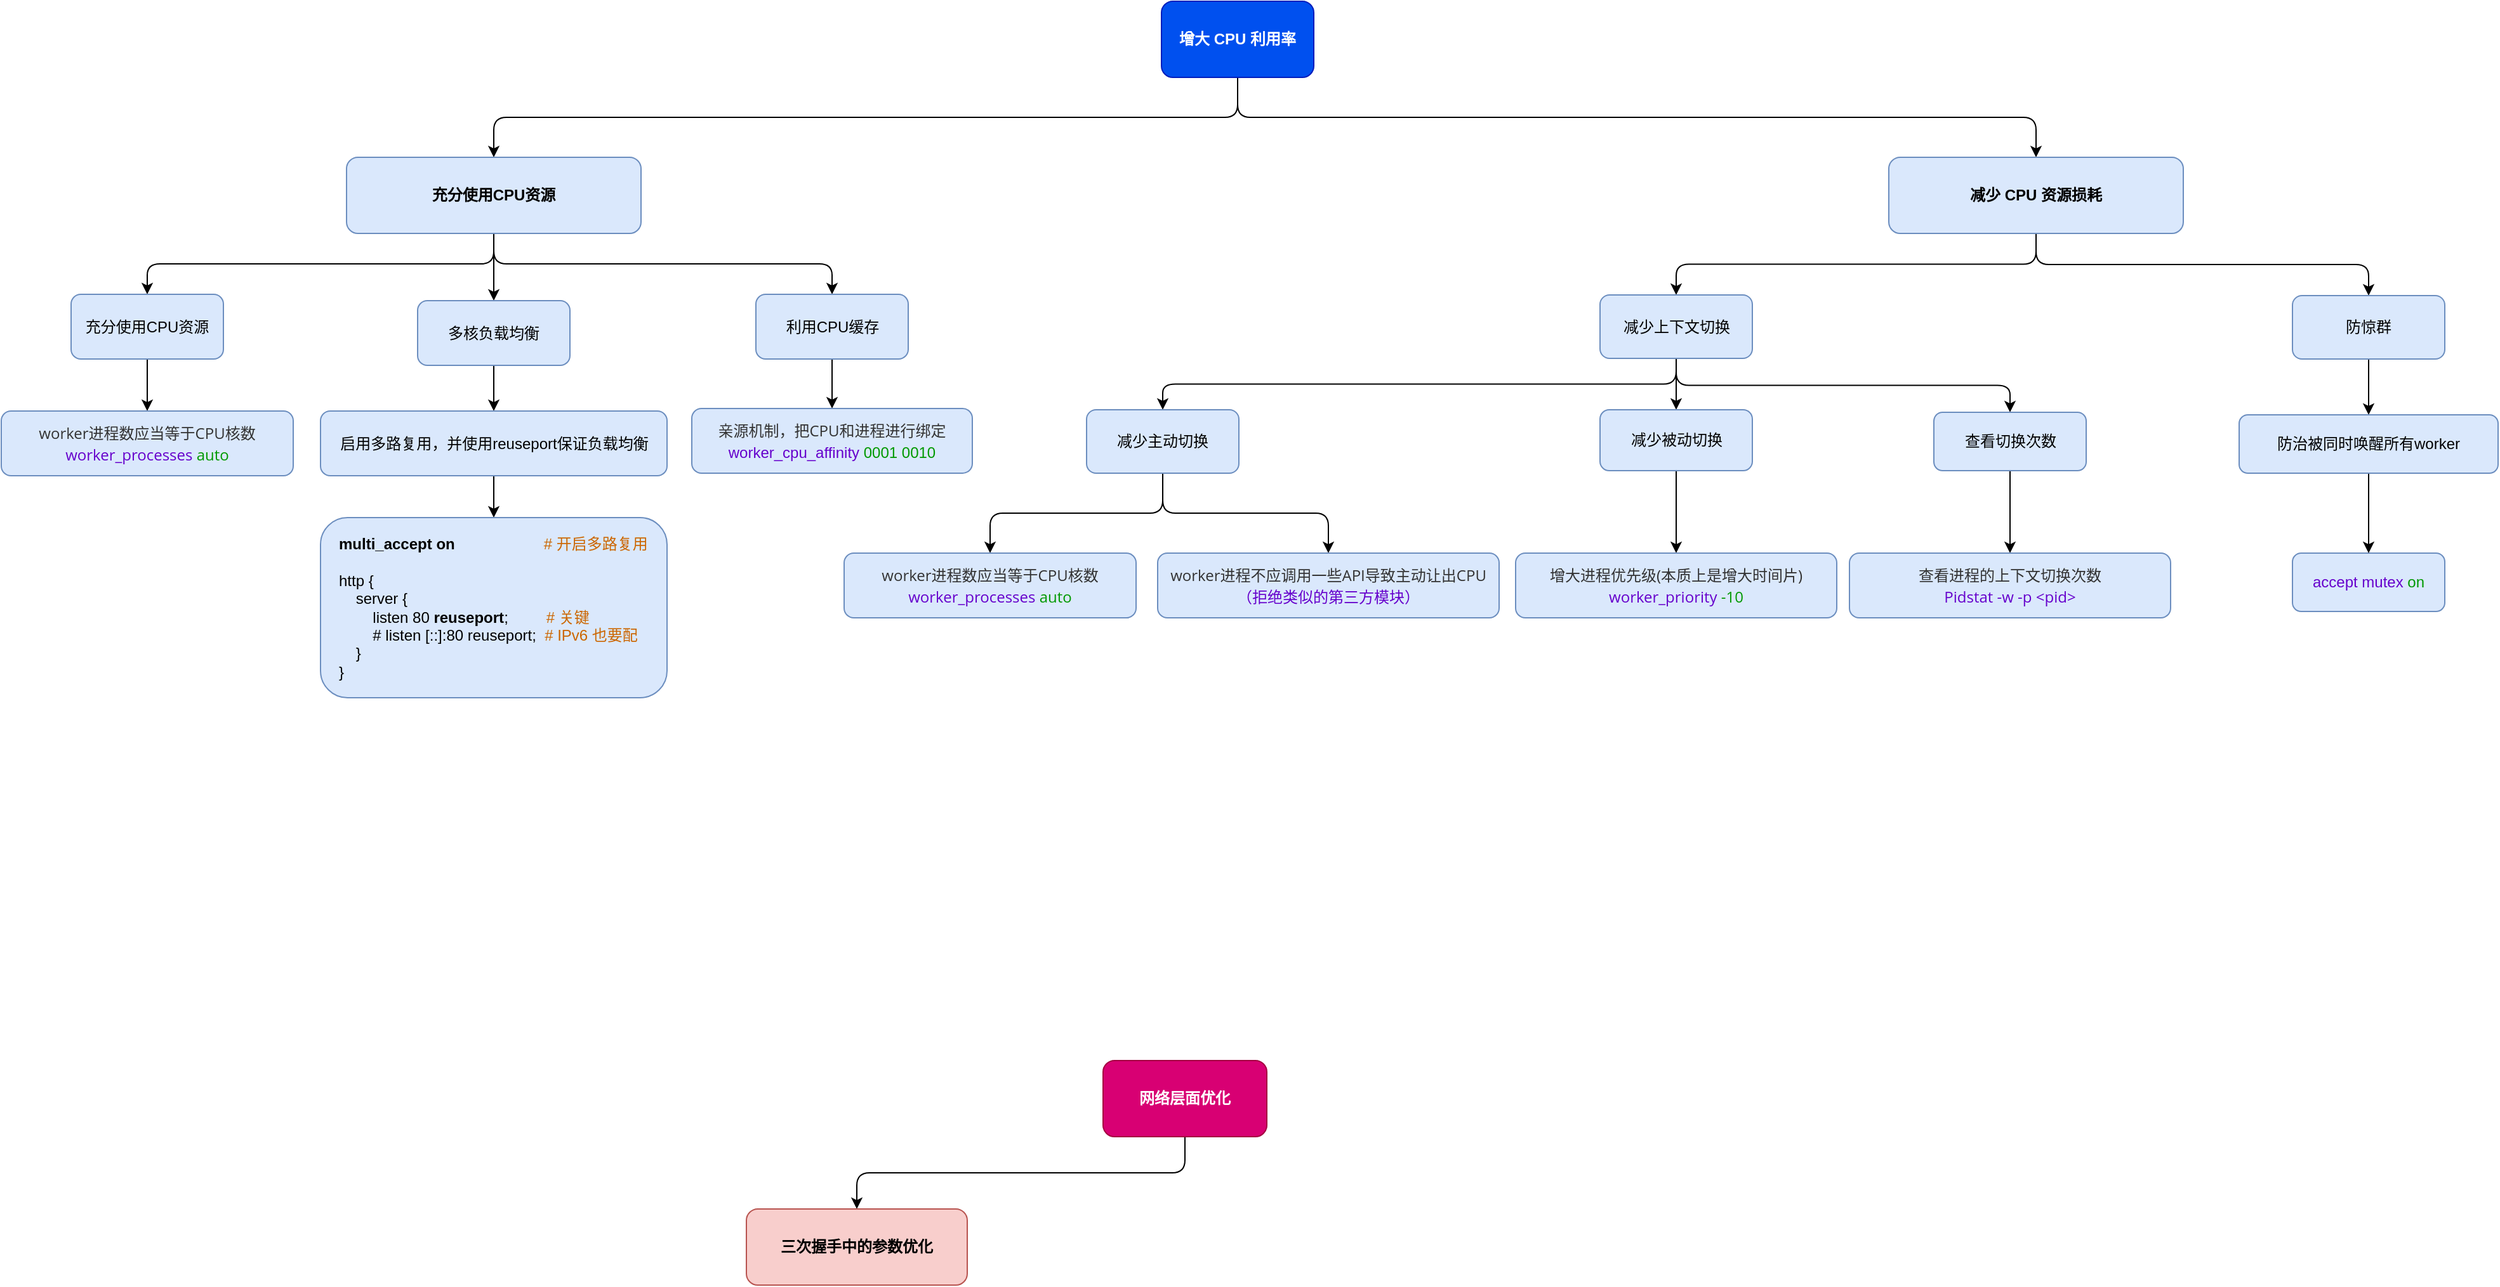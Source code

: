 <mxfile version="24.2.5" type="device">
  <diagram name="第 1 页" id="2fdxpdfWmJtgKMFPQG-g">
    <mxGraphModel dx="1332" dy="2198" grid="0" gridSize="10" guides="1" tooltips="1" connect="1" arrows="1" fold="1" page="0" pageScale="1" pageWidth="827" pageHeight="1169" math="0" shadow="0">
      <root>
        <mxCell id="0" />
        <mxCell id="1" parent="0" />
        <mxCell id="4s8HwlQ_kGbb7kiYkFLs-62" value="" style="group" vertex="1" connectable="0" parent="1">
          <mxGeometry x="-184" y="-724" width="1967" height="540" as="geometry" />
        </mxCell>
        <mxCell id="4s8HwlQ_kGbb7kiYkFLs-13" style="edgeStyle=orthogonalEdgeStyle;curved=0;rounded=1;orthogonalLoop=1;jettySize=auto;html=1;exitX=0.5;exitY=1;exitDx=0;exitDy=0;entryX=0.5;entryY=0;entryDx=0;entryDy=0;strokeColor=default;align=center;verticalAlign=middle;fontFamily=Helvetica;fontSize=11;fontColor=default;labelBackgroundColor=default;endArrow=classic;" edge="1" parent="4s8HwlQ_kGbb7kiYkFLs-62" source="4s8HwlQ_kGbb7kiYkFLs-1" target="4s8HwlQ_kGbb7kiYkFLs-2">
          <mxGeometry relative="1" as="geometry" />
        </mxCell>
        <mxCell id="4s8HwlQ_kGbb7kiYkFLs-14" style="edgeStyle=orthogonalEdgeStyle;curved=0;rounded=1;orthogonalLoop=1;jettySize=auto;html=1;exitX=0.5;exitY=1;exitDx=0;exitDy=0;entryX=0.5;entryY=0;entryDx=0;entryDy=0;strokeColor=default;align=center;verticalAlign=middle;fontFamily=Helvetica;fontSize=11;fontColor=default;labelBackgroundColor=default;endArrow=classic;" edge="1" parent="4s8HwlQ_kGbb7kiYkFLs-62" source="4s8HwlQ_kGbb7kiYkFLs-1" target="4s8HwlQ_kGbb7kiYkFLs-3">
          <mxGeometry relative="1" as="geometry" />
        </mxCell>
        <mxCell id="4s8HwlQ_kGbb7kiYkFLs-1" value="增大 CPU 利用率" style="rounded=1;whiteSpace=wrap;html=1;fillColor=#0050ef;strokeColor=#001DBC;fontStyle=1;fontColor=#ffffff;" vertex="1" parent="4s8HwlQ_kGbb7kiYkFLs-62">
          <mxGeometry x="914" y="-9" width="120" height="60" as="geometry" />
        </mxCell>
        <mxCell id="4s8HwlQ_kGbb7kiYkFLs-18" style="edgeStyle=orthogonalEdgeStyle;curved=0;rounded=1;orthogonalLoop=1;jettySize=auto;html=1;exitX=0.5;exitY=1;exitDx=0;exitDy=0;entryX=0.5;entryY=0;entryDx=0;entryDy=0;strokeColor=default;align=center;verticalAlign=middle;fontFamily=Helvetica;fontSize=11;fontColor=default;labelBackgroundColor=default;endArrow=classic;" edge="1" parent="4s8HwlQ_kGbb7kiYkFLs-62" source="4s8HwlQ_kGbb7kiYkFLs-2" target="4s8HwlQ_kGbb7kiYkFLs-15">
          <mxGeometry relative="1" as="geometry" />
        </mxCell>
        <mxCell id="4s8HwlQ_kGbb7kiYkFLs-19" style="edgeStyle=orthogonalEdgeStyle;curved=0;rounded=1;orthogonalLoop=1;jettySize=auto;html=1;exitX=0.5;exitY=1;exitDx=0;exitDy=0;entryX=0.5;entryY=0;entryDx=0;entryDy=0;strokeColor=default;align=center;verticalAlign=middle;fontFamily=Helvetica;fontSize=11;fontColor=default;labelBackgroundColor=default;endArrow=classic;" edge="1" parent="4s8HwlQ_kGbb7kiYkFLs-62" source="4s8HwlQ_kGbb7kiYkFLs-2" target="4s8HwlQ_kGbb7kiYkFLs-16">
          <mxGeometry relative="1" as="geometry" />
        </mxCell>
        <mxCell id="4s8HwlQ_kGbb7kiYkFLs-28" style="edgeStyle=orthogonalEdgeStyle;curved=0;rounded=1;orthogonalLoop=1;jettySize=auto;html=1;exitX=0.5;exitY=1;exitDx=0;exitDy=0;strokeColor=default;align=center;verticalAlign=middle;fontFamily=Helvetica;fontSize=11;fontColor=default;labelBackgroundColor=default;endArrow=classic;" edge="1" parent="4s8HwlQ_kGbb7kiYkFLs-62" source="4s8HwlQ_kGbb7kiYkFLs-2" target="4s8HwlQ_kGbb7kiYkFLs-27">
          <mxGeometry relative="1" as="geometry" />
        </mxCell>
        <mxCell id="4s8HwlQ_kGbb7kiYkFLs-2" value="&lt;b&gt;充分使用CPU资源&lt;/b&gt;" style="rounded=1;whiteSpace=wrap;html=1;fillColor=#dae8fc;strokeColor=#6c8ebf;" vertex="1" parent="4s8HwlQ_kGbb7kiYkFLs-62">
          <mxGeometry x="272" y="114" width="232" height="60" as="geometry" />
        </mxCell>
        <mxCell id="4s8HwlQ_kGbb7kiYkFLs-8" style="edgeStyle=orthogonalEdgeStyle;rounded=1;orthogonalLoop=1;jettySize=auto;html=1;exitX=0.5;exitY=1;exitDx=0;exitDy=0;entryX=0.5;entryY=0;entryDx=0;entryDy=0;curved=0;" edge="1" parent="4s8HwlQ_kGbb7kiYkFLs-62" source="4s8HwlQ_kGbb7kiYkFLs-3" target="4s8HwlQ_kGbb7kiYkFLs-4">
          <mxGeometry relative="1" as="geometry" />
        </mxCell>
        <mxCell id="4s8HwlQ_kGbb7kiYkFLs-26" style="edgeStyle=orthogonalEdgeStyle;curved=0;rounded=1;orthogonalLoop=1;jettySize=auto;html=1;exitX=0.5;exitY=1;exitDx=0;exitDy=0;entryX=0.5;entryY=0;entryDx=0;entryDy=0;strokeColor=default;align=center;verticalAlign=middle;fontFamily=Helvetica;fontSize=11;fontColor=default;labelBackgroundColor=default;endArrow=classic;" edge="1" parent="4s8HwlQ_kGbb7kiYkFLs-62" source="4s8HwlQ_kGbb7kiYkFLs-3" target="4s8HwlQ_kGbb7kiYkFLs-25">
          <mxGeometry relative="1" as="geometry" />
        </mxCell>
        <mxCell id="4s8HwlQ_kGbb7kiYkFLs-3" value="&lt;b&gt;减少 CPU 资源损耗&lt;/b&gt;" style="rounded=1;whiteSpace=wrap;html=1;fillColor=#dae8fc;strokeColor=#6c8ebf;" vertex="1" parent="4s8HwlQ_kGbb7kiYkFLs-62">
          <mxGeometry x="1487" y="114" width="232" height="60" as="geometry" />
        </mxCell>
        <mxCell id="4s8HwlQ_kGbb7kiYkFLs-52" style="edgeStyle=orthogonalEdgeStyle;curved=0;rounded=1;orthogonalLoop=1;jettySize=auto;html=1;exitX=0.5;exitY=1;exitDx=0;exitDy=0;entryX=0.5;entryY=0;entryDx=0;entryDy=0;strokeColor=default;align=center;verticalAlign=middle;fontFamily=Helvetica;fontSize=11;fontColor=default;labelBackgroundColor=default;endArrow=classic;" edge="1" parent="4s8HwlQ_kGbb7kiYkFLs-62" source="4s8HwlQ_kGbb7kiYkFLs-4" target="4s8HwlQ_kGbb7kiYkFLs-5">
          <mxGeometry relative="1" as="geometry" />
        </mxCell>
        <mxCell id="4s8HwlQ_kGbb7kiYkFLs-54" style="edgeStyle=orthogonalEdgeStyle;curved=0;rounded=1;orthogonalLoop=1;jettySize=auto;html=1;exitX=0.5;exitY=1;exitDx=0;exitDy=0;entryX=0.5;entryY=0;entryDx=0;entryDy=0;strokeColor=default;align=center;verticalAlign=middle;fontFamily=Helvetica;fontSize=11;fontColor=default;labelBackgroundColor=default;endArrow=classic;" edge="1" parent="4s8HwlQ_kGbb7kiYkFLs-62" source="4s8HwlQ_kGbb7kiYkFLs-4" target="4s8HwlQ_kGbb7kiYkFLs-6">
          <mxGeometry relative="1" as="geometry" />
        </mxCell>
        <mxCell id="4s8HwlQ_kGbb7kiYkFLs-57" style="edgeStyle=orthogonalEdgeStyle;curved=0;rounded=1;orthogonalLoop=1;jettySize=auto;html=1;exitX=0.5;exitY=1;exitDx=0;exitDy=0;entryX=0.5;entryY=0;entryDx=0;entryDy=0;strokeColor=default;align=center;verticalAlign=middle;fontFamily=Helvetica;fontSize=11;fontColor=default;labelBackgroundColor=default;endArrow=classic;" edge="1" parent="4s8HwlQ_kGbb7kiYkFLs-62" source="4s8HwlQ_kGbb7kiYkFLs-4" target="4s8HwlQ_kGbb7kiYkFLs-7">
          <mxGeometry relative="1" as="geometry" />
        </mxCell>
        <mxCell id="4s8HwlQ_kGbb7kiYkFLs-4" value="减少上下文切换" style="rounded=1;whiteSpace=wrap;html=1;fillColor=#dae8fc;strokeColor=#6c8ebf;" vertex="1" parent="4s8HwlQ_kGbb7kiYkFLs-62">
          <mxGeometry x="1259.5" y="222.5" width="120" height="50" as="geometry" />
        </mxCell>
        <mxCell id="4s8HwlQ_kGbb7kiYkFLs-38" style="edgeStyle=orthogonalEdgeStyle;curved=0;rounded=1;orthogonalLoop=1;jettySize=auto;html=1;exitX=0.5;exitY=1;exitDx=0;exitDy=0;entryX=0.5;entryY=0;entryDx=0;entryDy=0;strokeColor=default;align=center;verticalAlign=middle;fontFamily=Helvetica;fontSize=11;fontColor=default;labelBackgroundColor=default;endArrow=classic;" edge="1" parent="4s8HwlQ_kGbb7kiYkFLs-62" source="4s8HwlQ_kGbb7kiYkFLs-5" target="4s8HwlQ_kGbb7kiYkFLs-36">
          <mxGeometry relative="1" as="geometry" />
        </mxCell>
        <mxCell id="4s8HwlQ_kGbb7kiYkFLs-39" style="edgeStyle=orthogonalEdgeStyle;curved=0;rounded=1;orthogonalLoop=1;jettySize=auto;html=1;exitX=0.5;exitY=1;exitDx=0;exitDy=0;entryX=0.5;entryY=0;entryDx=0;entryDy=0;strokeColor=default;align=center;verticalAlign=middle;fontFamily=Helvetica;fontSize=11;fontColor=default;labelBackgroundColor=default;endArrow=classic;" edge="1" parent="4s8HwlQ_kGbb7kiYkFLs-62" source="4s8HwlQ_kGbb7kiYkFLs-5" target="4s8HwlQ_kGbb7kiYkFLs-37">
          <mxGeometry relative="1" as="geometry" />
        </mxCell>
        <mxCell id="4s8HwlQ_kGbb7kiYkFLs-5" value="减少主动切换" style="rounded=1;whiteSpace=wrap;html=1;fillColor=#dae8fc;strokeColor=#6c8ebf;" vertex="1" parent="4s8HwlQ_kGbb7kiYkFLs-62">
          <mxGeometry x="855" y="313" width="120" height="50" as="geometry" />
        </mxCell>
        <mxCell id="4s8HwlQ_kGbb7kiYkFLs-53" style="edgeStyle=orthogonalEdgeStyle;curved=0;rounded=1;orthogonalLoop=1;jettySize=auto;html=1;exitX=0.5;exitY=1;exitDx=0;exitDy=0;entryX=0.5;entryY=0;entryDx=0;entryDy=0;strokeColor=default;align=center;verticalAlign=middle;fontFamily=Helvetica;fontSize=11;fontColor=default;labelBackgroundColor=default;endArrow=classic;" edge="1" parent="4s8HwlQ_kGbb7kiYkFLs-62" source="4s8HwlQ_kGbb7kiYkFLs-6" target="4s8HwlQ_kGbb7kiYkFLs-51">
          <mxGeometry relative="1" as="geometry" />
        </mxCell>
        <mxCell id="4s8HwlQ_kGbb7kiYkFLs-6" value="减少被动切换" style="rounded=1;whiteSpace=wrap;html=1;fillColor=#dae8fc;strokeColor=#6c8ebf;" vertex="1" parent="4s8HwlQ_kGbb7kiYkFLs-62">
          <mxGeometry x="1259.5" y="313" width="120" height="48" as="geometry" />
        </mxCell>
        <mxCell id="4s8HwlQ_kGbb7kiYkFLs-56" style="edgeStyle=orthogonalEdgeStyle;curved=0;rounded=1;orthogonalLoop=1;jettySize=auto;html=1;exitX=0.5;exitY=1;exitDx=0;exitDy=0;entryX=0.5;entryY=0;entryDx=0;entryDy=0;strokeColor=default;align=center;verticalAlign=middle;fontFamily=Helvetica;fontSize=11;fontColor=default;labelBackgroundColor=default;endArrow=classic;" edge="1" parent="4s8HwlQ_kGbb7kiYkFLs-62" source="4s8HwlQ_kGbb7kiYkFLs-7" target="4s8HwlQ_kGbb7kiYkFLs-55">
          <mxGeometry relative="1" as="geometry" />
        </mxCell>
        <mxCell id="4s8HwlQ_kGbb7kiYkFLs-7" value="查看切换次数" style="rounded=1;whiteSpace=wrap;html=1;fillColor=#dae8fc;strokeColor=#6c8ebf;" vertex="1" parent="4s8HwlQ_kGbb7kiYkFLs-62">
          <mxGeometry x="1522.5" y="315" width="120" height="46" as="geometry" />
        </mxCell>
        <mxCell id="4s8HwlQ_kGbb7kiYkFLs-21" style="edgeStyle=orthogonalEdgeStyle;curved=0;rounded=1;orthogonalLoop=1;jettySize=auto;html=1;exitX=0.5;exitY=1;exitDx=0;exitDy=0;entryX=0.5;entryY=0;entryDx=0;entryDy=0;strokeColor=default;align=center;verticalAlign=middle;fontFamily=Helvetica;fontSize=11;fontColor=default;labelBackgroundColor=default;endArrow=classic;" edge="1" parent="4s8HwlQ_kGbb7kiYkFLs-62" source="4s8HwlQ_kGbb7kiYkFLs-15" target="4s8HwlQ_kGbb7kiYkFLs-20">
          <mxGeometry relative="1" as="geometry" />
        </mxCell>
        <mxCell id="4s8HwlQ_kGbb7kiYkFLs-15" value="充分使用CPU资源" style="rounded=1;whiteSpace=wrap;html=1;fillColor=#dae8fc;strokeColor=#6c8ebf;" vertex="1" parent="4s8HwlQ_kGbb7kiYkFLs-62">
          <mxGeometry x="55" y="222" width="120" height="51" as="geometry" />
        </mxCell>
        <mxCell id="4s8HwlQ_kGbb7kiYkFLs-31" style="edgeStyle=orthogonalEdgeStyle;curved=0;rounded=1;orthogonalLoop=1;jettySize=auto;html=1;exitX=0.5;exitY=1;exitDx=0;exitDy=0;entryX=0.5;entryY=0;entryDx=0;entryDy=0;strokeColor=default;align=center;verticalAlign=middle;fontFamily=Helvetica;fontSize=11;fontColor=default;labelBackgroundColor=default;endArrow=classic;" edge="1" parent="4s8HwlQ_kGbb7kiYkFLs-62" source="4s8HwlQ_kGbb7kiYkFLs-16" target="4s8HwlQ_kGbb7kiYkFLs-29">
          <mxGeometry relative="1" as="geometry" />
        </mxCell>
        <mxCell id="4s8HwlQ_kGbb7kiYkFLs-16" value="多核负载均衡" style="rounded=1;whiteSpace=wrap;html=1;fillColor=#dae8fc;strokeColor=#6c8ebf;" vertex="1" parent="4s8HwlQ_kGbb7kiYkFLs-62">
          <mxGeometry x="328" y="227" width="120" height="51" as="geometry" />
        </mxCell>
        <mxCell id="4s8HwlQ_kGbb7kiYkFLs-20" value="&lt;p style=&quot;line-height: 140%;&quot;&gt;&lt;span style=&quot;background-color: initial; orphans: 4; white-space-collapse: preserve; color: rgb(51, 51, 51); font-family: &amp;quot;Open Sans&amp;quot;, &amp;quot;Clear Sans&amp;quot;, &amp;quot;Helvetica Neue&amp;quot;, Helvetica, Arial, &amp;quot;Segoe UI Emoji&amp;quot;, sans-serif; text-align: left;&quot;&gt;&lt;font style=&quot;font-size: 12px;&quot;&gt;worker进程数应当等于CPU核数&lt;br&gt;&lt;/font&gt;&lt;/span&gt;&lt;font style=&quot;orphans: 4; text-align: left; white-space-collapse: preserve;&quot; color=&quot;#6600cc&quot; face=&quot;Open Sans, Clear Sans, Helvetica Neue, Helvetica, Arial, Segoe UI Emoji, sans-serif&quot;&gt;worker_processes&lt;/font&gt;&lt;font style=&quot;orphans: 4; text-align: left; white-space-collapse: preserve;&quot; face=&quot;Open Sans, Clear Sans, Helvetica Neue, Helvetica, Arial, Segoe UI Emoji, sans-serif&quot; color=&quot;#333333&quot;&gt; &lt;/font&gt;&lt;font style=&quot;orphans: 4; text-align: left; white-space-collapse: preserve;&quot; color=&quot;#009900&quot; face=&quot;Open Sans, Clear Sans, Helvetica Neue, Helvetica, Arial, Segoe UI Emoji, sans-serif&quot;&gt;auto&lt;/font&gt;&lt;span style=&quot;background-color: initial; orphans: 4; white-space-collapse: preserve; color: rgb(51, 51, 51); font-family: &amp;quot;Open Sans&amp;quot;, &amp;quot;Clear Sans&amp;quot;, &amp;quot;Helvetica Neue&amp;quot;, Helvetica, Arial, &amp;quot;Segoe UI Emoji&amp;quot;, sans-serif; text-align: left;&quot;&gt;&lt;font style=&quot;font-size: 12px;&quot;&gt;&lt;br&gt;&lt;/font&gt;&lt;/span&gt;&lt;/p&gt;" style="rounded=1;whiteSpace=wrap;html=1;fillColor=#dae8fc;strokeColor=#6c8ebf;" vertex="1" parent="4s8HwlQ_kGbb7kiYkFLs-62">
          <mxGeometry y="314" width="230" height="51" as="geometry" />
        </mxCell>
        <mxCell id="4s8HwlQ_kGbb7kiYkFLs-60" style="edgeStyle=orthogonalEdgeStyle;curved=0;rounded=1;orthogonalLoop=1;jettySize=auto;html=1;exitX=0.5;exitY=1;exitDx=0;exitDy=0;entryX=0.5;entryY=0;entryDx=0;entryDy=0;strokeColor=default;align=center;verticalAlign=middle;fontFamily=Helvetica;fontSize=11;fontColor=default;labelBackgroundColor=default;endArrow=classic;" edge="1" parent="4s8HwlQ_kGbb7kiYkFLs-62" source="4s8HwlQ_kGbb7kiYkFLs-25" target="4s8HwlQ_kGbb7kiYkFLs-59">
          <mxGeometry relative="1" as="geometry" />
        </mxCell>
        <mxCell id="4s8HwlQ_kGbb7kiYkFLs-25" value="防惊群" style="rounded=1;whiteSpace=wrap;html=1;fillColor=#dae8fc;strokeColor=#6c8ebf;" vertex="1" parent="4s8HwlQ_kGbb7kiYkFLs-62">
          <mxGeometry x="1805" y="223" width="120" height="50" as="geometry" />
        </mxCell>
        <mxCell id="4s8HwlQ_kGbb7kiYkFLs-34" style="edgeStyle=orthogonalEdgeStyle;curved=0;rounded=1;orthogonalLoop=1;jettySize=auto;html=1;exitX=0.5;exitY=1;exitDx=0;exitDy=0;entryX=0.5;entryY=0;entryDx=0;entryDy=0;strokeColor=default;align=center;verticalAlign=middle;fontFamily=Helvetica;fontSize=11;fontColor=default;labelBackgroundColor=default;endArrow=classic;" edge="1" parent="4s8HwlQ_kGbb7kiYkFLs-62" source="4s8HwlQ_kGbb7kiYkFLs-27" target="4s8HwlQ_kGbb7kiYkFLs-33">
          <mxGeometry relative="1" as="geometry" />
        </mxCell>
        <mxCell id="4s8HwlQ_kGbb7kiYkFLs-27" value="利用CPU缓存" style="rounded=1;whiteSpace=wrap;html=1;fillColor=#dae8fc;strokeColor=#6c8ebf;" vertex="1" parent="4s8HwlQ_kGbb7kiYkFLs-62">
          <mxGeometry x="594.5" y="222" width="120" height="51" as="geometry" />
        </mxCell>
        <mxCell id="4s8HwlQ_kGbb7kiYkFLs-32" style="edgeStyle=orthogonalEdgeStyle;curved=0;rounded=1;orthogonalLoop=1;jettySize=auto;html=1;exitX=0.5;exitY=1;exitDx=0;exitDy=0;entryX=0.5;entryY=0;entryDx=0;entryDy=0;strokeColor=default;align=center;verticalAlign=middle;fontFamily=Helvetica;fontSize=11;fontColor=default;labelBackgroundColor=default;endArrow=classic;" edge="1" parent="4s8HwlQ_kGbb7kiYkFLs-62" source="4s8HwlQ_kGbb7kiYkFLs-29" target="4s8HwlQ_kGbb7kiYkFLs-30">
          <mxGeometry relative="1" as="geometry" />
        </mxCell>
        <mxCell id="4s8HwlQ_kGbb7kiYkFLs-29" value="启用多路复用，并使用reuseport保证负载均衡" style="rounded=1;whiteSpace=wrap;html=1;fillColor=#dae8fc;strokeColor=#6c8ebf;" vertex="1" parent="4s8HwlQ_kGbb7kiYkFLs-62">
          <mxGeometry x="251.5" y="314" width="273" height="51" as="geometry" />
        </mxCell>
        <mxCell id="4s8HwlQ_kGbb7kiYkFLs-30" value="&lt;div&gt;&lt;b&gt;multi_accept on&lt;/b&gt;&amp;nbsp; &amp;nbsp; &amp;nbsp; &amp;nbsp; &amp;nbsp; &amp;nbsp; &amp;nbsp; &amp;nbsp; &amp;nbsp; &amp;nbsp; &amp;nbsp;&lt;font color=&quot;#cc6600&quot;&gt;# 开启多路复用&lt;/font&gt;&lt;/div&gt;&lt;div&gt;&lt;br&gt;http {&lt;/div&gt;&lt;div&gt;&amp;nbsp; &amp;nbsp; server {&lt;/div&gt;&lt;div&gt;&amp;nbsp; &amp;nbsp; &amp;nbsp; &amp;nbsp; listen 80 &lt;b&gt;reuseport&lt;/b&gt;;&amp;nbsp; &amp;nbsp; &amp;nbsp; &amp;nbsp; &amp;nbsp;&lt;font color=&quot;#cc6600&quot;&gt;# 关键&lt;/font&gt;&lt;/div&gt;&lt;div&gt;&amp;nbsp; &amp;nbsp; &amp;nbsp; &amp;nbsp; # listen [::]:80 reuseport;&amp;nbsp; &lt;font color=&quot;#cc6600&quot;&gt;# IPv6 也要配&lt;/font&gt;&lt;/div&gt;&lt;div&gt;&amp;nbsp; &amp;nbsp; }&lt;/div&gt;&lt;div&gt;}&lt;/div&gt;" style="rounded=1;whiteSpace=wrap;html=1;fillColor=#dae8fc;strokeColor=#6c8ebf;align=left;spacingLeft=12;" vertex="1" parent="4s8HwlQ_kGbb7kiYkFLs-62">
          <mxGeometry x="251.5" y="398" width="273" height="142" as="geometry" />
        </mxCell>
        <mxCell id="4s8HwlQ_kGbb7kiYkFLs-33" value="&lt;p style=&quot;line-height: 140%;&quot;&gt;&lt;span style=&quot;box-sizing: border-box; --tw-border-spacing-x: 0; --tw-border-spacing-y: 0; --tw-translate-x: 0; --tw-translate-y: 0; --tw-rotate: 0; --tw-skew-x: 0; --tw-skew-y: 0; --tw-scale-x: 1; --tw-scale-y: 1; --tw-pan-x: ; --tw-pan-y: ; --tw-pinch-zoom: ; --tw-scroll-snap-strictness: proximity; --tw-ordinal: ; --tw-slashed-zero: ; --tw-numeric-figure: ; --tw-numeric-spacing: ; --tw-numeric-fraction: ; --tw-ring-inset: ; --tw-ring-offset-width: 0px; --tw-ring-offset-color: #fff; --tw-ring-color: rgb(59 130 246 / .5); --tw-ring-offset-shadow: 0 0 #0000; --tw-ring-shadow: 0 0 #0000; --tw-shadow: 0 0 #0000; --tw-shadow-colored: 0 0 #0000; --tw-blur: ; --tw-brightness: ; --tw-contrast: ; --tw-grayscale: ; --tw-hue-rotate: ; --tw-invert: ; --tw-saturate: ; --tw-sepia: ; --tw-drop-shadow: ; --tw-backdrop-blur: ; --tw-backdrop-brightness: ; --tw-backdrop-contrast: ; --tw-backdrop-grayscale: ; --tw-backdrop-hue-rotate: ; --tw-backdrop-invert: ; --tw-backdrop-opacity: ; --tw-backdrop-saturate: ; --tw-backdrop-sepia: ; color: rgb(51, 51, 51); font-family: &amp;quot;Open Sans&amp;quot;, &amp;quot;Clear Sans&amp;quot;, &amp;quot;Helvetica Neue&amp;quot;, Helvetica, Arial, &amp;quot;Segoe UI Emoji&amp;quot;, sans-serif; orphans: 4; text-align: start; white-space-collapse: preserve;&quot;&gt;&lt;font style=&quot;font-size: 12px;&quot;&gt;亲源机制，把CPU和进程进行绑定&lt;/font&gt;&lt;/span&gt;&lt;font color=&quot;#6600cc&quot;&gt;&lt;br&gt;worker_cpu_affinity&lt;/font&gt; &lt;font color=&quot;#009900&quot;&gt;0001 0010&lt;/font&gt;&lt;/p&gt;" style="rounded=1;whiteSpace=wrap;html=1;fillColor=#dae8fc;strokeColor=#6c8ebf;" vertex="1" parent="4s8HwlQ_kGbb7kiYkFLs-62">
          <mxGeometry x="544" y="312" width="221" height="51" as="geometry" />
        </mxCell>
        <mxCell id="4s8HwlQ_kGbb7kiYkFLs-36" value="&lt;p style=&quot;line-height: 140%;&quot;&gt;&lt;span style=&quot;background-color: initial; orphans: 4; white-space-collapse: preserve; color: rgb(51, 51, 51); font-family: &amp;quot;Open Sans&amp;quot;, &amp;quot;Clear Sans&amp;quot;, &amp;quot;Helvetica Neue&amp;quot;, Helvetica, Arial, &amp;quot;Segoe UI Emoji&amp;quot;, sans-serif; text-align: left;&quot;&gt;&lt;font style=&quot;font-size: 12px;&quot;&gt;worker进程数应当等于CPU核数&lt;br&gt;&lt;/font&gt;&lt;/span&gt;&lt;font style=&quot;orphans: 4; text-align: left; white-space-collapse: preserve;&quot; color=&quot;#6600cc&quot; face=&quot;Open Sans, Clear Sans, Helvetica Neue, Helvetica, Arial, Segoe UI Emoji, sans-serif&quot;&gt;worker_processes&lt;/font&gt;&lt;font style=&quot;orphans: 4; text-align: left; white-space-collapse: preserve;&quot; face=&quot;Open Sans, Clear Sans, Helvetica Neue, Helvetica, Arial, Segoe UI Emoji, sans-serif&quot; color=&quot;#333333&quot;&gt; &lt;/font&gt;&lt;font style=&quot;orphans: 4; text-align: left; white-space-collapse: preserve;&quot; color=&quot;#009900&quot; face=&quot;Open Sans, Clear Sans, Helvetica Neue, Helvetica, Arial, Segoe UI Emoji, sans-serif&quot;&gt;auto&lt;/font&gt;&lt;span style=&quot;background-color: initial; orphans: 4; white-space-collapse: preserve; color: rgb(51, 51, 51); font-family: &amp;quot;Open Sans&amp;quot;, &amp;quot;Clear Sans&amp;quot;, &amp;quot;Helvetica Neue&amp;quot;, Helvetica, Arial, &amp;quot;Segoe UI Emoji&amp;quot;, sans-serif; text-align: left;&quot;&gt;&lt;font style=&quot;font-size: 12px;&quot;&gt;&lt;br&gt;&lt;/font&gt;&lt;/span&gt;&lt;/p&gt;" style="rounded=1;whiteSpace=wrap;html=1;fillColor=#dae8fc;strokeColor=#6c8ebf;" vertex="1" parent="4s8HwlQ_kGbb7kiYkFLs-62">
          <mxGeometry x="664" y="426" width="230" height="51" as="geometry" />
        </mxCell>
        <mxCell id="4s8HwlQ_kGbb7kiYkFLs-37" value="&lt;p style=&quot;line-height: 140%;&quot;&gt;&lt;span style=&quot;color: rgb(51, 51, 51); font-family: &amp;quot;Open Sans&amp;quot;, &amp;quot;Clear Sans&amp;quot;, &amp;quot;Helvetica Neue&amp;quot;, Helvetica, Arial, &amp;quot;Segoe UI Emoji&amp;quot;, sans-serif; orphans: 4; text-align: left; white-space-collapse: preserve;&quot;&gt;&lt;font style=&quot;font-size: 12px;&quot;&gt;worker进程不应调用一些API导致主动让出CPU&lt;/font&gt;&lt;/span&gt;&lt;span style=&quot;background-color: initial; orphans: 4; white-space-collapse: preserve; color: rgb(51, 51, 51); font-family: &amp;quot;Open Sans&amp;quot;, &amp;quot;Clear Sans&amp;quot;, &amp;quot;Helvetica Neue&amp;quot;, Helvetica, Arial, &amp;quot;Segoe UI Emoji&amp;quot;, sans-serif; text-align: left;&quot;&gt;&lt;font style=&quot;font-size: 12px;&quot;&gt;&lt;br&gt;&lt;/font&gt;&lt;/span&gt;&lt;span style=&quot;background-color: initial; orphans: 4; white-space-collapse: preserve; font-family: &amp;quot;Open Sans&amp;quot;, &amp;quot;Clear Sans&amp;quot;, &amp;quot;Helvetica Neue&amp;quot;, Helvetica, Arial, &amp;quot;Segoe UI Emoji&amp;quot;, sans-serif; text-align: left;&quot;&gt;&lt;font color=&quot;#6600cc&quot; style=&quot;font-size: 12px;&quot;&gt;（拒绝类似的第三方模块）&lt;/font&gt;&lt;/span&gt;&lt;/p&gt;" style="rounded=1;whiteSpace=wrap;html=1;fillColor=#dae8fc;strokeColor=#6c8ebf;" vertex="1" parent="4s8HwlQ_kGbb7kiYkFLs-62">
          <mxGeometry x="911" y="426" width="269" height="51" as="geometry" />
        </mxCell>
        <mxCell id="4s8HwlQ_kGbb7kiYkFLs-51" value="&lt;p style=&quot;line-height: 40%;&quot;&gt;&lt;span style=&quot;background-color: initial; orphans: 4; text-align: left;&quot;&gt;&lt;font style=&quot;&quot;&gt;&lt;font face=&quot;Open Sans, Clear Sans, Helvetica Neue, Helvetica, Arial, Segoe UI Emoji, sans-serif&quot; color=&quot;#333333&quot;&gt;&lt;span style=&quot;white-space-collapse: preserve;&quot;&gt;增大进程优先级(本质上是增大时间片)&lt;/span&gt;&lt;/font&gt;&lt;/font&gt;&lt;/span&gt;&lt;/p&gt;&lt;p style=&quot;line-height: 40%;&quot;&gt;&lt;font style=&quot;background-color: initial; white-space-collapse: preserve; orphans: 4;&quot; face=&quot;Open Sans, Clear Sans, Helvetica Neue, Helvetica, Arial, Segoe UI Emoji, sans-serif&quot; color=&quot;#6600cc&quot;&gt;worker_priority &lt;/font&gt;&lt;font style=&quot;background-color: initial; white-space-collapse: preserve; orphans: 4;&quot; color=&quot;#009900&quot; face=&quot;Open Sans, Clear Sans, Helvetica Neue, Helvetica, Arial, Segoe UI Emoji, sans-serif&quot;&gt;-10&lt;/font&gt;&lt;/p&gt;&lt;p&gt;&lt;/p&gt;" style="rounded=1;whiteSpace=wrap;html=1;fillColor=#dae8fc;strokeColor=#6c8ebf;" vertex="1" parent="4s8HwlQ_kGbb7kiYkFLs-62">
          <mxGeometry x="1193" y="426" width="253" height="51" as="geometry" />
        </mxCell>
        <mxCell id="4s8HwlQ_kGbb7kiYkFLs-55" value="&lt;p style=&quot;orphans: 4; text-align: left; line-height: 40%;&quot;&gt;&lt;font face=&quot;Open Sans, Clear Sans, Helvetica Neue, Helvetica, Arial, Segoe UI Emoji, sans-serif&quot; color=&quot;#333333&quot;&gt;&lt;span style=&quot;white-space-collapse: preserve;&quot;&gt;查看进程的上下文切换次数&lt;/span&gt;&lt;/font&gt;&lt;br&gt;&lt;/p&gt;&lt;p style=&quot;orphans: 4; line-height: 40%;&quot;&gt;&lt;font face=&quot;Open Sans, Clear Sans, Helvetica Neue, Helvetica, Arial, Segoe UI Emoji, sans-serif&quot; color=&quot;#6600cc&quot;&gt;&lt;span style=&quot;white-space-collapse: preserve;&quot;&gt;Pidstat -w -p &amp;lt;pid&amp;gt;&lt;/span&gt;&lt;/font&gt;&lt;br&gt;&lt;/p&gt;&lt;p&gt;&lt;/p&gt;" style="rounded=1;whiteSpace=wrap;html=1;fillColor=#dae8fc;strokeColor=#6c8ebf;" vertex="1" parent="4s8HwlQ_kGbb7kiYkFLs-62">
          <mxGeometry x="1456" y="426" width="253" height="51" as="geometry" />
        </mxCell>
        <mxCell id="4s8HwlQ_kGbb7kiYkFLs-58" value="&lt;font color=&quot;#6600cc&quot;&gt;accept mutex&lt;/font&gt;&lt;font color=&quot;#009900&quot;&gt; on&lt;/font&gt;" style="rounded=1;whiteSpace=wrap;html=1;fillColor=#dae8fc;strokeColor=#6c8ebf;" vertex="1" parent="4s8HwlQ_kGbb7kiYkFLs-62">
          <mxGeometry x="1805" y="426" width="120" height="46" as="geometry" />
        </mxCell>
        <mxCell id="4s8HwlQ_kGbb7kiYkFLs-61" style="edgeStyle=orthogonalEdgeStyle;curved=0;rounded=1;orthogonalLoop=1;jettySize=auto;html=1;exitX=0.5;exitY=1;exitDx=0;exitDy=0;strokeColor=default;align=center;verticalAlign=middle;fontFamily=Helvetica;fontSize=11;fontColor=default;labelBackgroundColor=default;endArrow=classic;" edge="1" parent="4s8HwlQ_kGbb7kiYkFLs-62" source="4s8HwlQ_kGbb7kiYkFLs-59" target="4s8HwlQ_kGbb7kiYkFLs-58">
          <mxGeometry relative="1" as="geometry" />
        </mxCell>
        <mxCell id="4s8HwlQ_kGbb7kiYkFLs-59" value="防治被同时唤醒所有worker" style="rounded=1;whiteSpace=wrap;html=1;fillColor=#dae8fc;strokeColor=#6c8ebf;" vertex="1" parent="4s8HwlQ_kGbb7kiYkFLs-62">
          <mxGeometry x="1763" y="317" width="204" height="46" as="geometry" />
        </mxCell>
        <mxCell id="4s8HwlQ_kGbb7kiYkFLs-111" style="edgeStyle=orthogonalEdgeStyle;curved=0;rounded=1;orthogonalLoop=1;jettySize=auto;html=1;exitX=0.5;exitY=1;exitDx=0;exitDy=0;entryX=0.5;entryY=0;entryDx=0;entryDy=0;strokeColor=default;align=center;verticalAlign=middle;fontFamily=Helvetica;fontSize=11;fontColor=default;labelBackgroundColor=default;endArrow=classic;" edge="1" parent="1" source="4s8HwlQ_kGbb7kiYkFLs-108" target="4s8HwlQ_kGbb7kiYkFLs-110">
          <mxGeometry relative="1" as="geometry" />
        </mxCell>
        <mxCell id="4s8HwlQ_kGbb7kiYkFLs-108" value="网络层面优化" style="rounded=1;whiteSpace=wrap;html=1;fillColor=#d80073;strokeColor=#A50040;fontStyle=1;fontColor=#ffffff;" vertex="1" parent="1">
          <mxGeometry x="684" y="102" width="129" height="60" as="geometry" />
        </mxCell>
        <mxCell id="4s8HwlQ_kGbb7kiYkFLs-109" style="edgeStyle=orthogonalEdgeStyle;curved=0;rounded=1;orthogonalLoop=1;jettySize=auto;html=1;exitX=0.5;exitY=1;exitDx=0;exitDy=0;strokeColor=default;align=center;verticalAlign=middle;fontFamily=Helvetica;fontSize=11;fontColor=default;labelBackgroundColor=default;endArrow=classic;" edge="1" parent="1" source="4s8HwlQ_kGbb7kiYkFLs-108" target="4s8HwlQ_kGbb7kiYkFLs-108">
          <mxGeometry relative="1" as="geometry" />
        </mxCell>
        <mxCell id="4s8HwlQ_kGbb7kiYkFLs-110" value="三次握手中的参数优化" style="rounded=1;whiteSpace=wrap;html=1;fillColor=#f8cecc;strokeColor=#b85450;fontStyle=1" vertex="1" parent="1">
          <mxGeometry x="403" y="219" width="174" height="60" as="geometry" />
        </mxCell>
      </root>
    </mxGraphModel>
  </diagram>
</mxfile>
